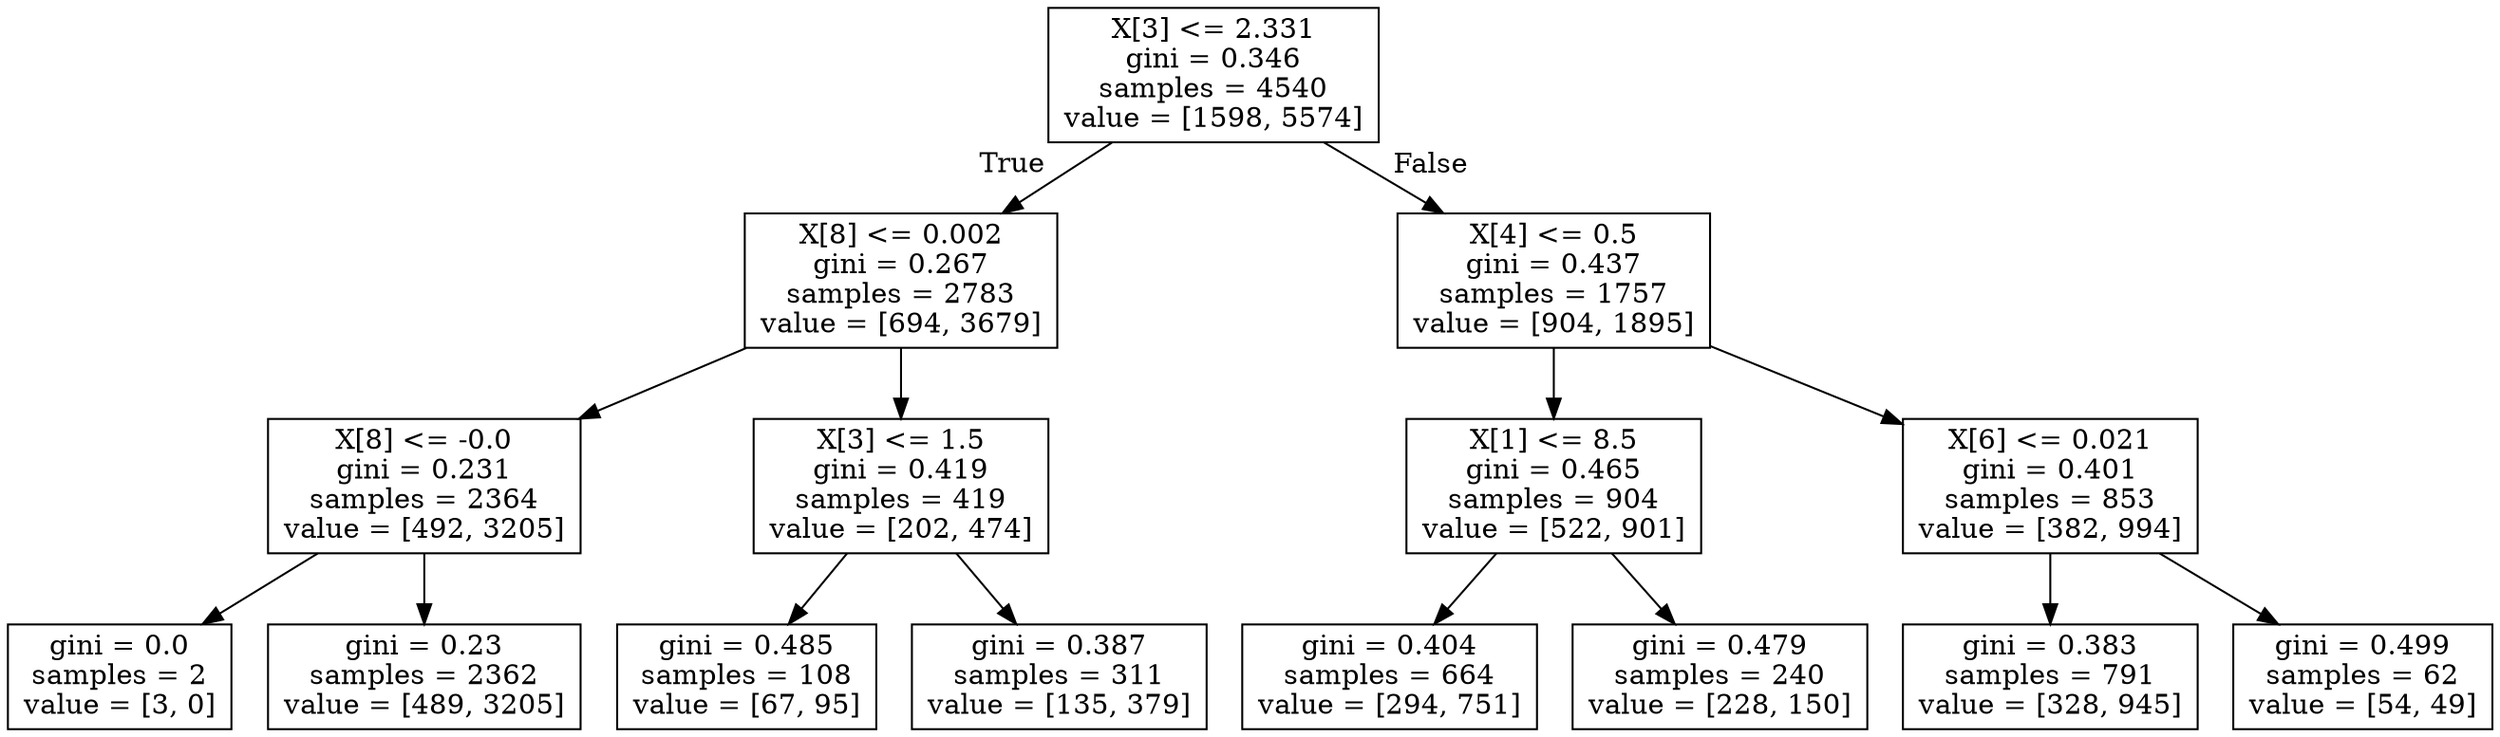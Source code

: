digraph Tree {
node [shape=box] ;
0 [label="X[3] <= 2.331\ngini = 0.346\nsamples = 4540\nvalue = [1598, 5574]"] ;
1 [label="X[8] <= 0.002\ngini = 0.267\nsamples = 2783\nvalue = [694, 3679]"] ;
0 -> 1 [labeldistance=2.5, labelangle=45, headlabel="True"] ;
2 [label="X[8] <= -0.0\ngini = 0.231\nsamples = 2364\nvalue = [492, 3205]"] ;
1 -> 2 ;
3 [label="gini = 0.0\nsamples = 2\nvalue = [3, 0]"] ;
2 -> 3 ;
4 [label="gini = 0.23\nsamples = 2362\nvalue = [489, 3205]"] ;
2 -> 4 ;
5 [label="X[3] <= 1.5\ngini = 0.419\nsamples = 419\nvalue = [202, 474]"] ;
1 -> 5 ;
6 [label="gini = 0.485\nsamples = 108\nvalue = [67, 95]"] ;
5 -> 6 ;
7 [label="gini = 0.387\nsamples = 311\nvalue = [135, 379]"] ;
5 -> 7 ;
8 [label="X[4] <= 0.5\ngini = 0.437\nsamples = 1757\nvalue = [904, 1895]"] ;
0 -> 8 [labeldistance=2.5, labelangle=-45, headlabel="False"] ;
9 [label="X[1] <= 8.5\ngini = 0.465\nsamples = 904\nvalue = [522, 901]"] ;
8 -> 9 ;
10 [label="gini = 0.404\nsamples = 664\nvalue = [294, 751]"] ;
9 -> 10 ;
11 [label="gini = 0.479\nsamples = 240\nvalue = [228, 150]"] ;
9 -> 11 ;
12 [label="X[6] <= 0.021\ngini = 0.401\nsamples = 853\nvalue = [382, 994]"] ;
8 -> 12 ;
13 [label="gini = 0.383\nsamples = 791\nvalue = [328, 945]"] ;
12 -> 13 ;
14 [label="gini = 0.499\nsamples = 62\nvalue = [54, 49]"] ;
12 -> 14 ;
}
